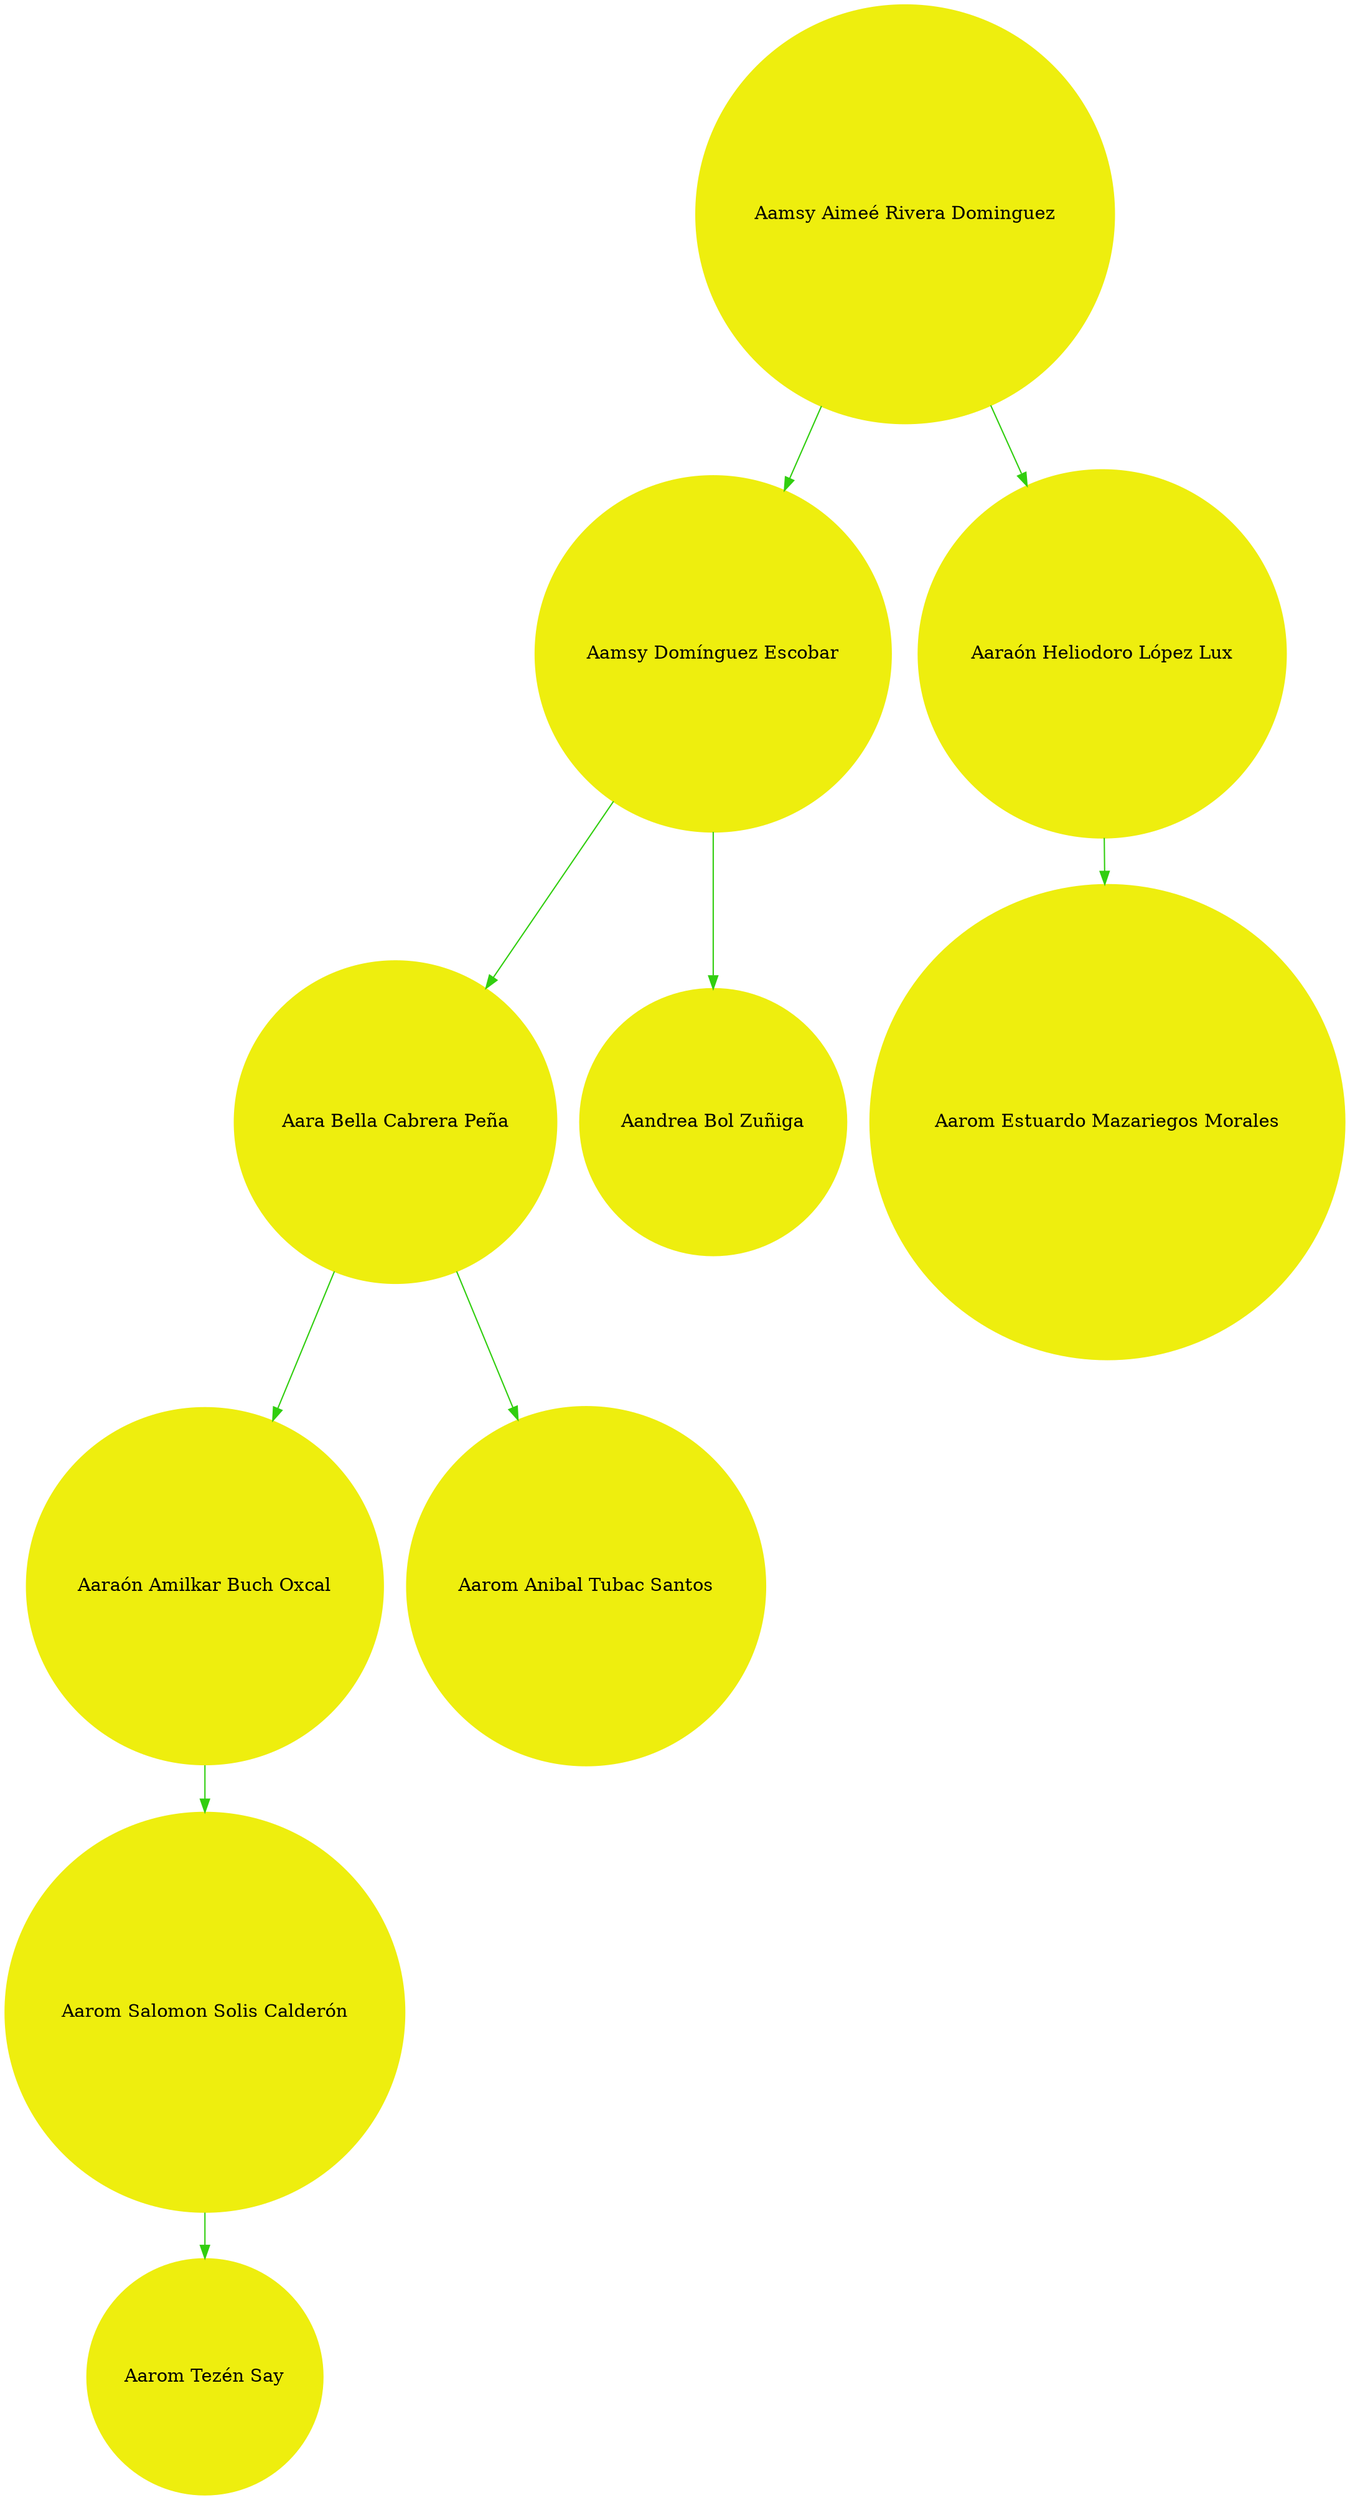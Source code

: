 digraph G
{
node [shape = circle]
node [style = filled]
node [fillcolor = "#EEEEE"]
node [color = "#EEEEE"]
edge [color = "#31CEFO"]
1932759530101[label = "Aarom Tezén Say"]
1803098030101[label = "Aarom Salomon Solis Calderón"]
1803098030101->1932759530101
1643762240109[label = "Aaraón Amilkar Buch Oxcal"]
1643762240109->1803098030101
2104459710101[label = "Aarom Anibal Tubac Santos"]
1943975131804[label = "Aara Bella Cabrera Peña"]
1943975131804->1643762240109
1943975131804->2104459710101
2331923440901[label = "Aandrea Bol Zuñiga"]
2265375440101[label = "Aamsy Domínguez Escobar"]
2265375440101->1943975131804
2265375440101->2331923440901
2414611460101[label = "Aarom Estuardo Mazariegos Morales"]
2391572571401[label = "Aaraón Heliodoro López Lux"]
2391572571401->2414611460101
2382686240101[label = "Aamsy Aimeé Rivera Dominguez"]
2382686240101->2265375440101
2382686240101->2391572571401

}